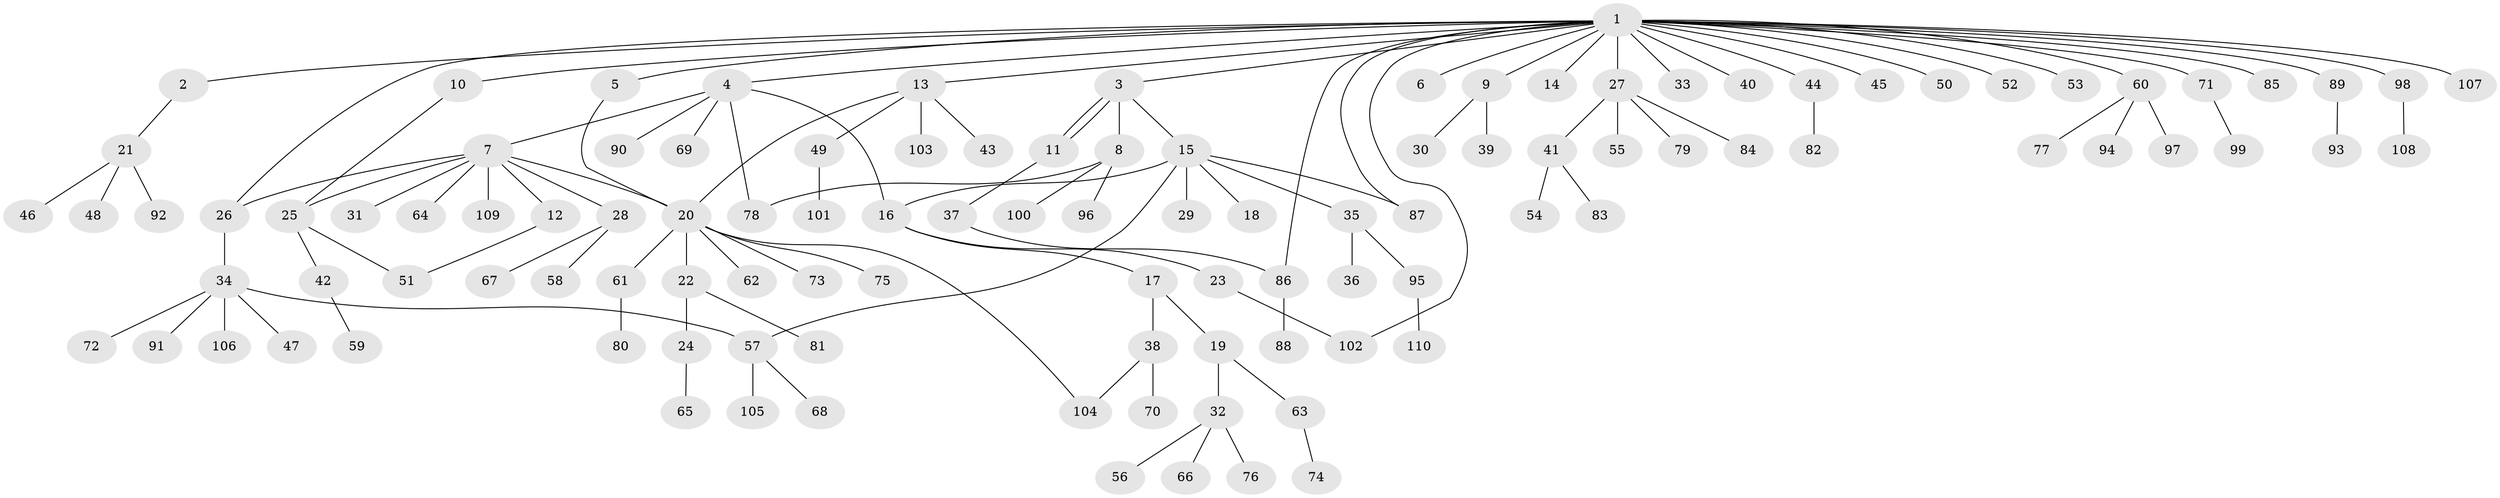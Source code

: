 // coarse degree distribution, {26: 0.012345679012345678, 2: 0.13580246913580246, 5: 0.024691358024691357, 6: 0.012345679012345678, 1: 0.6172839506172839, 9: 0.012345679012345678, 3: 0.09876543209876543, 7: 0.012345679012345678, 4: 0.04938271604938271, 8: 0.024691358024691357}
// Generated by graph-tools (version 1.1) at 2025/51/02/27/25 19:51:59]
// undirected, 110 vertices, 122 edges
graph export_dot {
graph [start="1"]
  node [color=gray90,style=filled];
  1;
  2;
  3;
  4;
  5;
  6;
  7;
  8;
  9;
  10;
  11;
  12;
  13;
  14;
  15;
  16;
  17;
  18;
  19;
  20;
  21;
  22;
  23;
  24;
  25;
  26;
  27;
  28;
  29;
  30;
  31;
  32;
  33;
  34;
  35;
  36;
  37;
  38;
  39;
  40;
  41;
  42;
  43;
  44;
  45;
  46;
  47;
  48;
  49;
  50;
  51;
  52;
  53;
  54;
  55;
  56;
  57;
  58;
  59;
  60;
  61;
  62;
  63;
  64;
  65;
  66;
  67;
  68;
  69;
  70;
  71;
  72;
  73;
  74;
  75;
  76;
  77;
  78;
  79;
  80;
  81;
  82;
  83;
  84;
  85;
  86;
  87;
  88;
  89;
  90;
  91;
  92;
  93;
  94;
  95;
  96;
  97;
  98;
  99;
  100;
  101;
  102;
  103;
  104;
  105;
  106;
  107;
  108;
  109;
  110;
  1 -- 2;
  1 -- 3;
  1 -- 4;
  1 -- 5;
  1 -- 6;
  1 -- 9;
  1 -- 10;
  1 -- 13;
  1 -- 14;
  1 -- 26;
  1 -- 27;
  1 -- 33;
  1 -- 40;
  1 -- 44;
  1 -- 45;
  1 -- 50;
  1 -- 52;
  1 -- 53;
  1 -- 60;
  1 -- 71;
  1 -- 85;
  1 -- 86;
  1 -- 87;
  1 -- 89;
  1 -- 98;
  1 -- 102;
  1 -- 107;
  2 -- 21;
  3 -- 8;
  3 -- 11;
  3 -- 11;
  3 -- 15;
  4 -- 7;
  4 -- 16;
  4 -- 69;
  4 -- 78;
  4 -- 90;
  5 -- 20;
  7 -- 12;
  7 -- 20;
  7 -- 25;
  7 -- 26;
  7 -- 28;
  7 -- 31;
  7 -- 64;
  7 -- 109;
  8 -- 78;
  8 -- 96;
  8 -- 100;
  9 -- 30;
  9 -- 39;
  10 -- 25;
  11 -- 37;
  12 -- 51;
  13 -- 20;
  13 -- 43;
  13 -- 49;
  13 -- 103;
  15 -- 16;
  15 -- 18;
  15 -- 29;
  15 -- 35;
  15 -- 57;
  15 -- 87;
  16 -- 17;
  16 -- 23;
  17 -- 19;
  17 -- 38;
  19 -- 32;
  19 -- 63;
  20 -- 22;
  20 -- 61;
  20 -- 62;
  20 -- 73;
  20 -- 75;
  20 -- 104;
  21 -- 46;
  21 -- 48;
  21 -- 92;
  22 -- 24;
  22 -- 81;
  23 -- 102;
  24 -- 65;
  25 -- 42;
  25 -- 51;
  26 -- 34;
  27 -- 41;
  27 -- 55;
  27 -- 79;
  27 -- 84;
  28 -- 58;
  28 -- 67;
  32 -- 56;
  32 -- 66;
  32 -- 76;
  34 -- 47;
  34 -- 57;
  34 -- 72;
  34 -- 91;
  34 -- 106;
  35 -- 36;
  35 -- 95;
  37 -- 86;
  38 -- 70;
  38 -- 104;
  41 -- 54;
  41 -- 83;
  42 -- 59;
  44 -- 82;
  49 -- 101;
  57 -- 68;
  57 -- 105;
  60 -- 77;
  60 -- 94;
  60 -- 97;
  61 -- 80;
  63 -- 74;
  71 -- 99;
  86 -- 88;
  89 -- 93;
  95 -- 110;
  98 -- 108;
}
